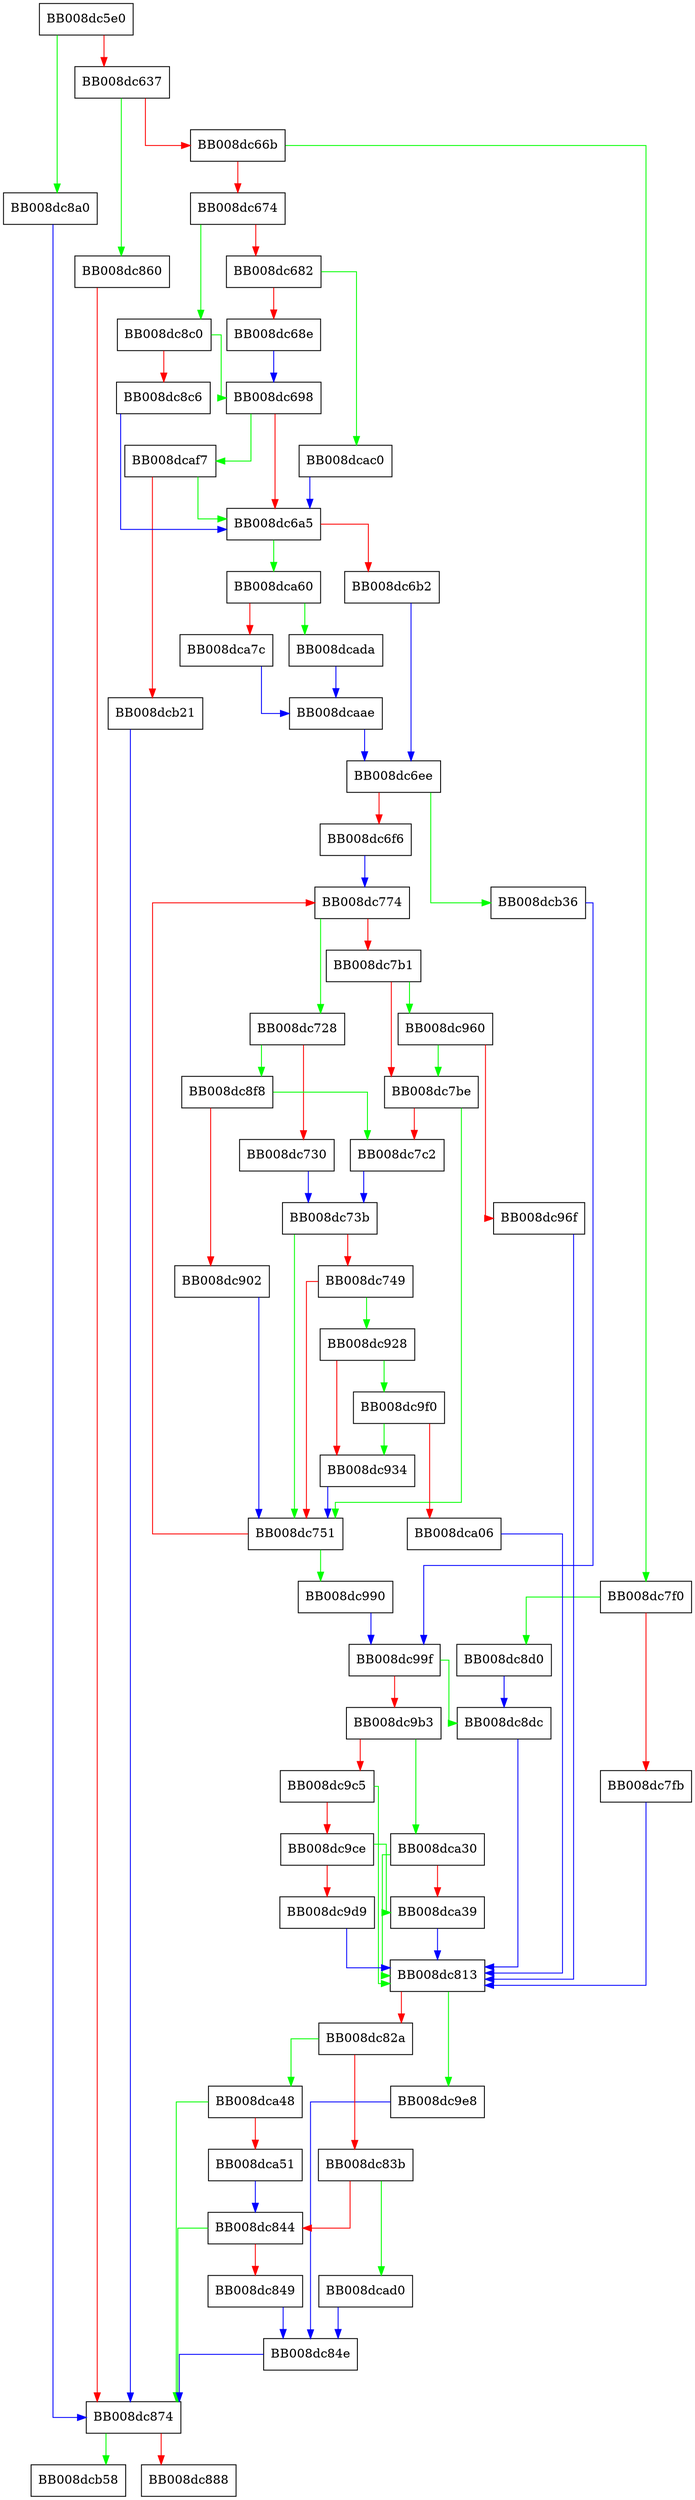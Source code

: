 digraph gethostbyname2_r {
  node [shape="box"];
  graph [splines=ortho];
  BB008dc5e0 -> BB008dc8a0 [color="green"];
  BB008dc5e0 -> BB008dc637 [color="red"];
  BB008dc637 -> BB008dc860 [color="green"];
  BB008dc637 -> BB008dc66b [color="red"];
  BB008dc66b -> BB008dc7f0 [color="green"];
  BB008dc66b -> BB008dc674 [color="red"];
  BB008dc674 -> BB008dc8c0 [color="green"];
  BB008dc674 -> BB008dc682 [color="red"];
  BB008dc682 -> BB008dcac0 [color="green"];
  BB008dc682 -> BB008dc68e [color="red"];
  BB008dc68e -> BB008dc698 [color="blue"];
  BB008dc698 -> BB008dcaf7 [color="green"];
  BB008dc698 -> BB008dc6a5 [color="red"];
  BB008dc6a5 -> BB008dca60 [color="green"];
  BB008dc6a5 -> BB008dc6b2 [color="red"];
  BB008dc6b2 -> BB008dc6ee [color="blue"];
  BB008dc6ee -> BB008dcb36 [color="green"];
  BB008dc6ee -> BB008dc6f6 [color="red"];
  BB008dc6f6 -> BB008dc774 [color="blue"];
  BB008dc728 -> BB008dc8f8 [color="green"];
  BB008dc728 -> BB008dc730 [color="red"];
  BB008dc730 -> BB008dc73b [color="blue"];
  BB008dc73b -> BB008dc751 [color="green"];
  BB008dc73b -> BB008dc749 [color="red"];
  BB008dc749 -> BB008dc928 [color="green"];
  BB008dc749 -> BB008dc751 [color="red"];
  BB008dc751 -> BB008dc990 [color="green"];
  BB008dc751 -> BB008dc774 [color="red"];
  BB008dc774 -> BB008dc728 [color="green"];
  BB008dc774 -> BB008dc7b1 [color="red"];
  BB008dc7b1 -> BB008dc960 [color="green"];
  BB008dc7b1 -> BB008dc7be [color="red"];
  BB008dc7be -> BB008dc751 [color="green"];
  BB008dc7be -> BB008dc7c2 [color="red"];
  BB008dc7c2 -> BB008dc73b [color="blue"];
  BB008dc7f0 -> BB008dc8d0 [color="green"];
  BB008dc7f0 -> BB008dc7fb [color="red"];
  BB008dc7fb -> BB008dc813 [color="blue"];
  BB008dc813 -> BB008dc9e8 [color="green"];
  BB008dc813 -> BB008dc82a [color="red"];
  BB008dc82a -> BB008dca48 [color="green"];
  BB008dc82a -> BB008dc83b [color="red"];
  BB008dc83b -> BB008dcad0 [color="green"];
  BB008dc83b -> BB008dc844 [color="red"];
  BB008dc844 -> BB008dc874 [color="green"];
  BB008dc844 -> BB008dc849 [color="red"];
  BB008dc849 -> BB008dc84e [color="blue"];
  BB008dc84e -> BB008dc874 [color="blue"];
  BB008dc860 -> BB008dc874 [color="red"];
  BB008dc874 -> BB008dcb58 [color="green"];
  BB008dc874 -> BB008dc888 [color="red"];
  BB008dc8a0 -> BB008dc874 [color="blue"];
  BB008dc8c0 -> BB008dc698 [color="green"];
  BB008dc8c0 -> BB008dc8c6 [color="red"];
  BB008dc8c6 -> BB008dc6a5 [color="blue"];
  BB008dc8d0 -> BB008dc8dc [color="blue"];
  BB008dc8dc -> BB008dc813 [color="blue"];
  BB008dc8f8 -> BB008dc7c2 [color="green"];
  BB008dc8f8 -> BB008dc902 [color="red"];
  BB008dc902 -> BB008dc751 [color="blue"];
  BB008dc928 -> BB008dc9f0 [color="green"];
  BB008dc928 -> BB008dc934 [color="red"];
  BB008dc934 -> BB008dc751 [color="blue"];
  BB008dc960 -> BB008dc7be [color="green"];
  BB008dc960 -> BB008dc96f [color="red"];
  BB008dc96f -> BB008dc813 [color="blue"];
  BB008dc990 -> BB008dc99f [color="blue"];
  BB008dc99f -> BB008dc8dc [color="green"];
  BB008dc99f -> BB008dc9b3 [color="red"];
  BB008dc9b3 -> BB008dca30 [color="green"];
  BB008dc9b3 -> BB008dc9c5 [color="red"];
  BB008dc9c5 -> BB008dc813 [color="green"];
  BB008dc9c5 -> BB008dc9ce [color="red"];
  BB008dc9ce -> BB008dca39 [color="green"];
  BB008dc9ce -> BB008dc9d9 [color="red"];
  BB008dc9d9 -> BB008dc813 [color="blue"];
  BB008dc9e8 -> BB008dc84e [color="blue"];
  BB008dc9f0 -> BB008dc934 [color="green"];
  BB008dc9f0 -> BB008dca06 [color="red"];
  BB008dca06 -> BB008dc813 [color="blue"];
  BB008dca30 -> BB008dc813 [color="green"];
  BB008dca30 -> BB008dca39 [color="red"];
  BB008dca39 -> BB008dc813 [color="blue"];
  BB008dca48 -> BB008dc874 [color="green"];
  BB008dca48 -> BB008dca51 [color="red"];
  BB008dca51 -> BB008dc844 [color="blue"];
  BB008dca60 -> BB008dcada [color="green"];
  BB008dca60 -> BB008dca7c [color="red"];
  BB008dca7c -> BB008dcaae [color="blue"];
  BB008dcaae -> BB008dc6ee [color="blue"];
  BB008dcac0 -> BB008dc6a5 [color="blue"];
  BB008dcad0 -> BB008dc84e [color="blue"];
  BB008dcada -> BB008dcaae [color="blue"];
  BB008dcaf7 -> BB008dc6a5 [color="green"];
  BB008dcaf7 -> BB008dcb21 [color="red"];
  BB008dcb21 -> BB008dc874 [color="blue"];
  BB008dcb36 -> BB008dc99f [color="blue"];
}